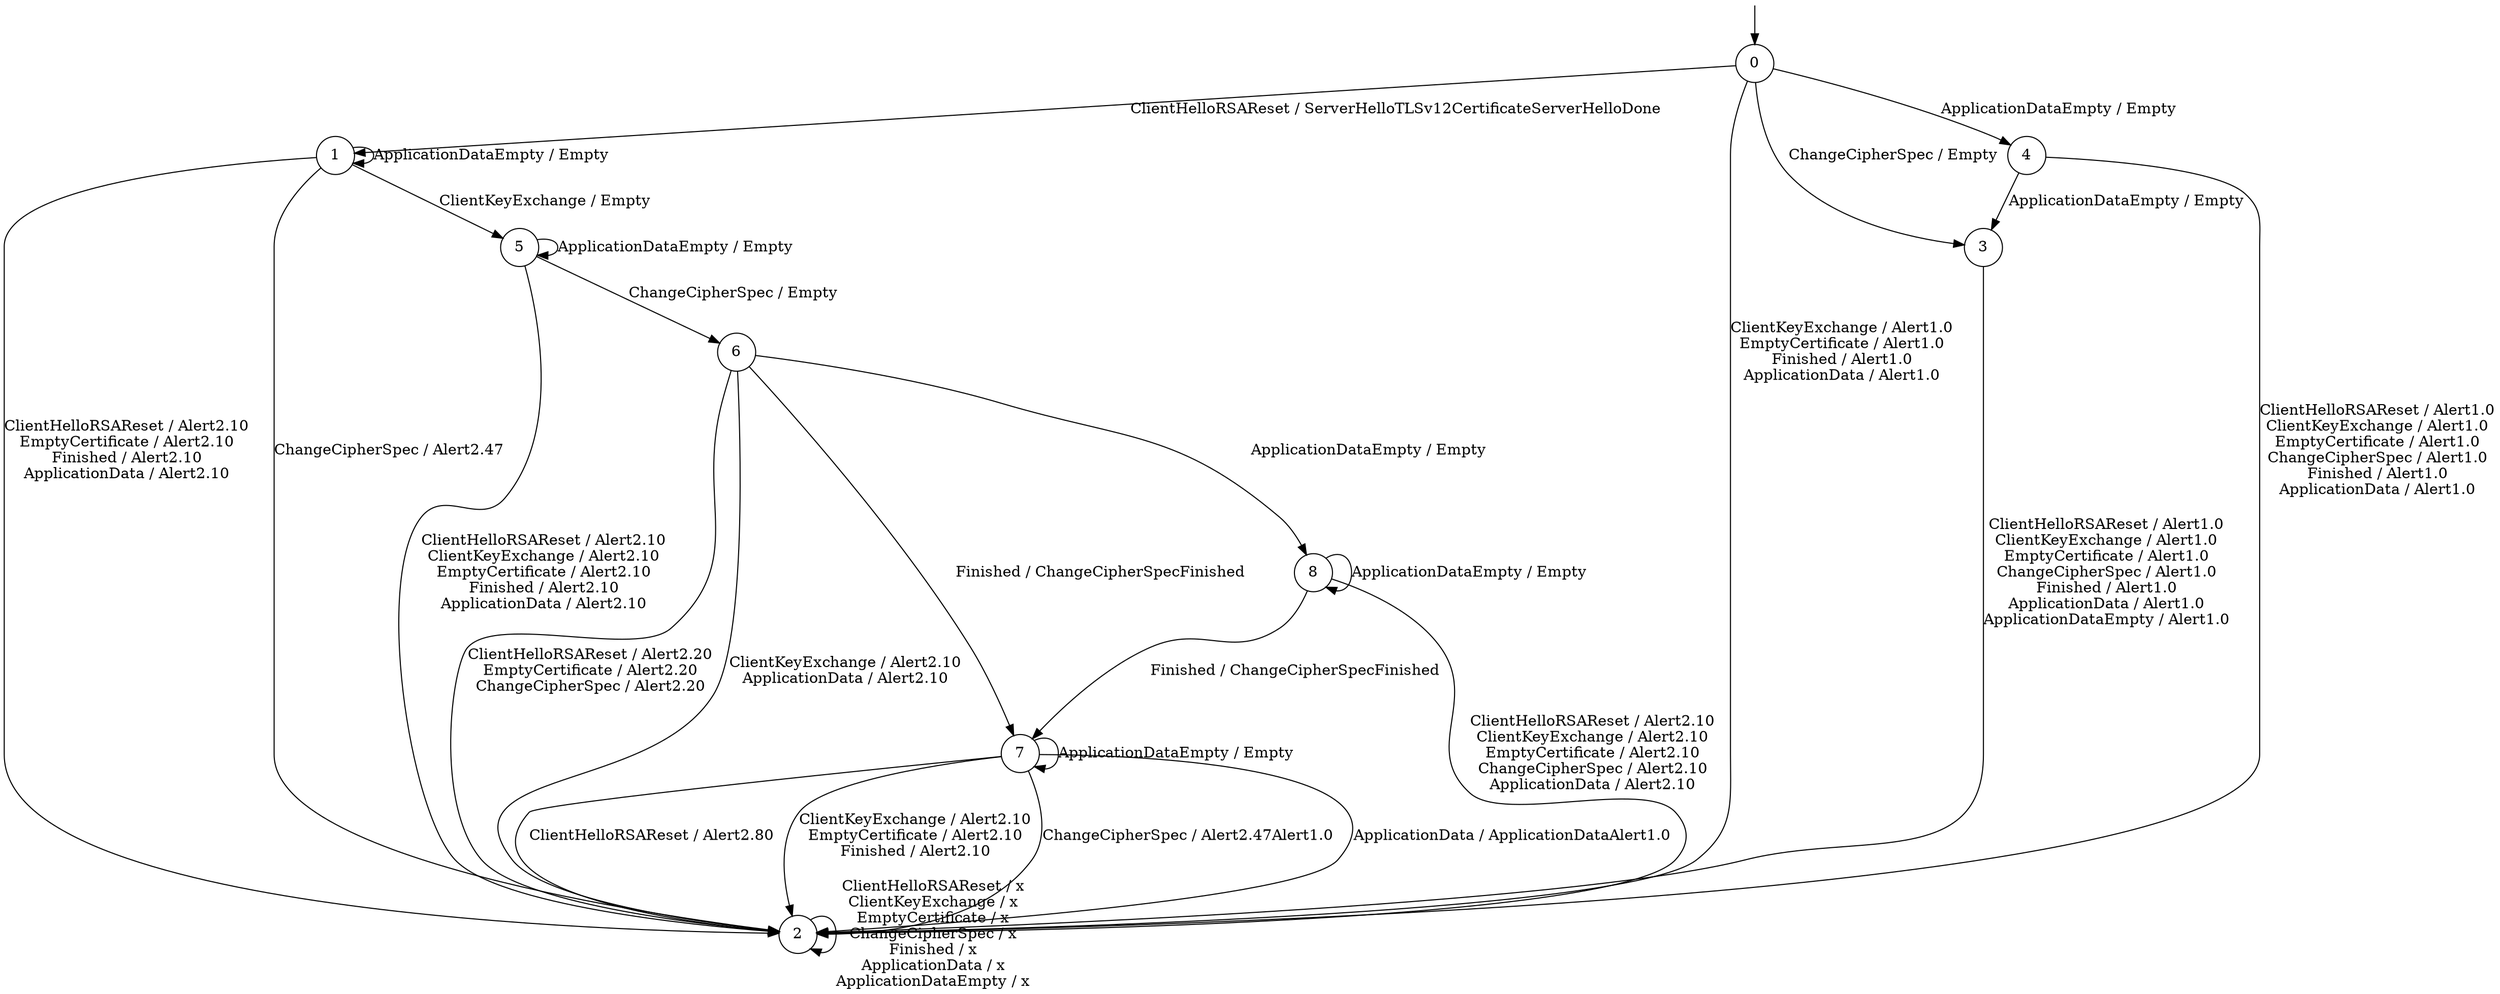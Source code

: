 digraph g {

	s0 [shape="circle" label="0"];
	s1 [shape="circle" label="1"];
	s2 [shape="circle" label="2"];
	s3 [shape="circle" label="3"];
	s4 [shape="circle" label="4"];
	s5 [shape="circle" label="5"];
	s6 [shape="circle" label="6"];
	s7 [shape="circle" label="7"];
	s8 [shape="circle" label="8"];

__start0 [label="" shape="none" width="0" height="0"];
__start0 -> s0;

	s0 -> s1 [label="ClientHelloRSAReset / ServerHelloTLSv12CertificateServerHelloDone\n"];
	s0 -> s2 [label="ClientKeyExchange / Alert1.0\nEmptyCertificate / Alert1.0\nFinished / Alert1.0\nApplicationData / Alert1.0\n"];
	s0 -> s3 [label="ChangeCipherSpec / Empty\n"];
	s0 -> s4 [label="ApplicationDataEmpty / Empty\n"];
	s1 -> s2 [label="ClientHelloRSAReset / Alert2.10\nEmptyCertificate / Alert2.10\nFinished / Alert2.10\nApplicationData / Alert2.10\n"];
	s1 -> s5 [label="ClientKeyExchange / Empty\n"];
	s1 -> s2 [label="ChangeCipherSpec / Alert2.47\n"];
	s1 -> s1 [label="ApplicationDataEmpty / Empty\n"];
	s2 -> s2 [label="ClientHelloRSAReset / x\nClientKeyExchange / x\nEmptyCertificate / x\nChangeCipherSpec / x\nFinished / x\nApplicationData / x\nApplicationDataEmpty / x\n"];
	s3 -> s2 [label="ClientHelloRSAReset / Alert1.0\nClientKeyExchange / Alert1.0\nEmptyCertificate / Alert1.0\nChangeCipherSpec / Alert1.0\nFinished / Alert1.0\nApplicationData / Alert1.0\nApplicationDataEmpty / Alert1.0\n"];
	s4 -> s2 [label="ClientHelloRSAReset / Alert1.0\nClientKeyExchange / Alert1.0\nEmptyCertificate / Alert1.0\nChangeCipherSpec / Alert1.0\nFinished / Alert1.0\nApplicationData / Alert1.0\n"];
	s4 -> s3 [label="ApplicationDataEmpty / Empty\n"];
	s5 -> s2 [label="ClientHelloRSAReset / Alert2.10\nClientKeyExchange / Alert2.10\nEmptyCertificate / Alert2.10\nFinished / Alert2.10\nApplicationData / Alert2.10\n"];
	s5 -> s6 [label="ChangeCipherSpec / Empty\n"];
	s5 -> s5 [label="ApplicationDataEmpty / Empty\n"];
	s6 -> s2 [label="ClientHelloRSAReset / Alert2.20\nEmptyCertificate / Alert2.20\nChangeCipherSpec / Alert2.20\n"];
	s6 -> s2 [label="ClientKeyExchange / Alert2.10\nApplicationData / Alert2.10\n"];
	s6 -> s7 [label="Finished / ChangeCipherSpecFinished\n"];
	s6 -> s8 [label="ApplicationDataEmpty / Empty\n"];
	s7 -> s2 [label="ClientHelloRSAReset / Alert2.80\n"];
	s7 -> s2 [label="ClientKeyExchange / Alert2.10\nEmptyCertificate / Alert2.10\nFinished / Alert2.10\n"];
	s7 -> s2 [label="ChangeCipherSpec / Alert2.47Alert1.0\n"];
	s7 -> s2 [label="ApplicationData / ApplicationDataAlert1.0\n"];
	s7 -> s7 [label="ApplicationDataEmpty / Empty\n"];
	s8 -> s2 [label="ClientHelloRSAReset / Alert2.10\nClientKeyExchange / Alert2.10\nEmptyCertificate / Alert2.10\nChangeCipherSpec / Alert2.10\nApplicationData / Alert2.10\n"];
	s8 -> s7 [label="Finished / ChangeCipherSpecFinished\n"];
	s8 -> s8 [label="ApplicationDataEmpty / Empty\n"];
}